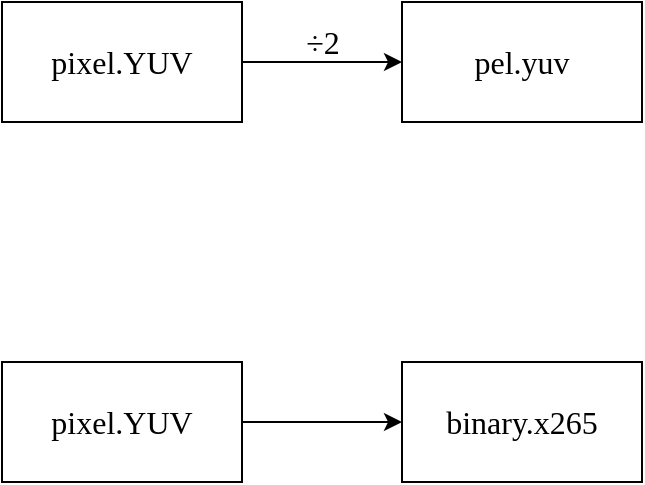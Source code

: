 <mxfile version="18.0.3" type="github">
  <diagram id="Rtc13ofyL5DTFA4s6Pv0" name="Page-1">
    <mxGraphModel dx="956" dy="705" grid="1" gridSize="10" guides="1" tooltips="1" connect="1" arrows="1" fold="1" page="1" pageScale="1" pageWidth="827" pageHeight="1169" math="0" shadow="0">
      <root>
        <mxCell id="0" />
        <mxCell id="1" parent="0" />
        <mxCell id="1xXsGoq21Cz2QfQHcth8-4" value="" style="edgeStyle=orthogonalEdgeStyle;rounded=0;orthogonalLoop=1;jettySize=auto;html=1;fontFamily=Lucida Console;fontSize=16;" edge="1" parent="1" source="1xXsGoq21Cz2QfQHcth8-2" target="1xXsGoq21Cz2QfQHcth8-3">
          <mxGeometry relative="1" as="geometry" />
        </mxCell>
        <mxCell id="1xXsGoq21Cz2QfQHcth8-2" value="pixel.YUV" style="rounded=0;whiteSpace=wrap;html=1;fontSize=16;fontFamily=Lucida Console;" vertex="1" parent="1">
          <mxGeometry x="110" y="150" width="120" height="60" as="geometry" />
        </mxCell>
        <mxCell id="1xXsGoq21Cz2QfQHcth8-3" value="pel.yuv" style="whiteSpace=wrap;html=1;fontSize=16;fontFamily=Lucida Console;rounded=0;" vertex="1" parent="1">
          <mxGeometry x="310" y="150" width="120" height="60" as="geometry" />
        </mxCell>
        <mxCell id="1xXsGoq21Cz2QfQHcth8-5" value="÷2" style="text;html=1;align=center;verticalAlign=middle;resizable=0;points=[];autosize=1;strokeColor=none;fillColor=none;fontSize=16;fontFamily=Lucida Console;" vertex="1" parent="1">
          <mxGeometry x="255" y="160" width="30" height="20" as="geometry" />
        </mxCell>
        <mxCell id="1xXsGoq21Cz2QfQHcth8-9" value="" style="edgeStyle=orthogonalEdgeStyle;rounded=0;orthogonalLoop=1;jettySize=auto;html=1;fontFamily=Lucida Console;fontSize=16;" edge="1" parent="1" source="1xXsGoq21Cz2QfQHcth8-7" target="1xXsGoq21Cz2QfQHcth8-8">
          <mxGeometry relative="1" as="geometry" />
        </mxCell>
        <mxCell id="1xXsGoq21Cz2QfQHcth8-7" value="pixel.YUV" style="rounded=0;whiteSpace=wrap;html=1;fontSize=16;fontFamily=Lucida Console;" vertex="1" parent="1">
          <mxGeometry x="110" y="330" width="120" height="60" as="geometry" />
        </mxCell>
        <mxCell id="1xXsGoq21Cz2QfQHcth8-8" value="binary.x265" style="whiteSpace=wrap;html=1;fontSize=16;fontFamily=Lucida Console;rounded=0;" vertex="1" parent="1">
          <mxGeometry x="310" y="330" width="120" height="60" as="geometry" />
        </mxCell>
      </root>
    </mxGraphModel>
  </diagram>
</mxfile>
